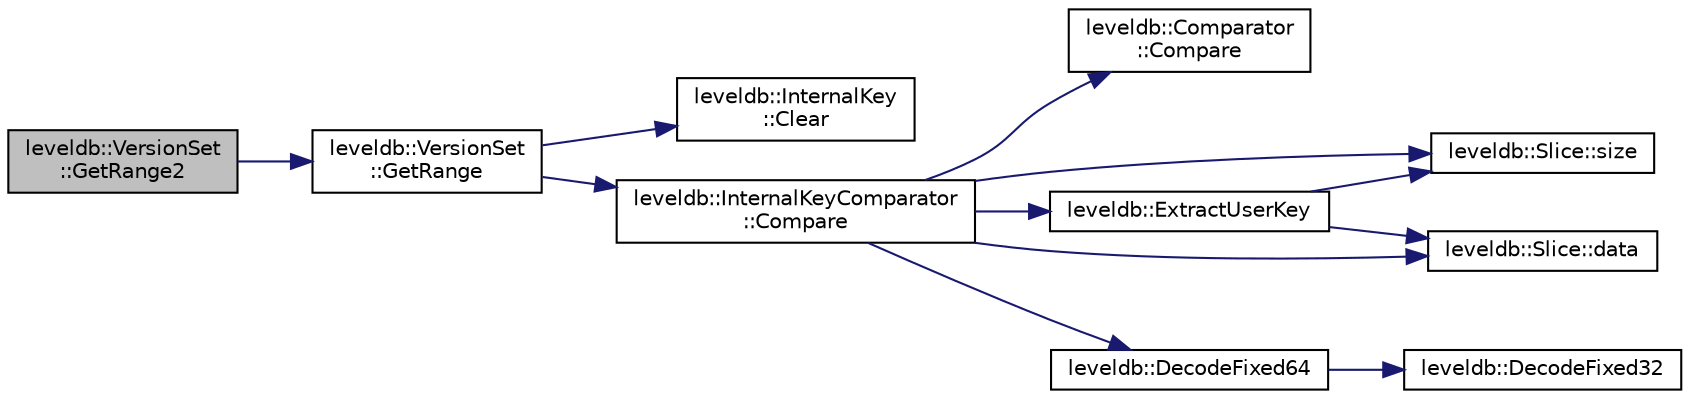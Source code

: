 digraph "leveldb::VersionSet::GetRange2"
{
  edge [fontname="Helvetica",fontsize="10",labelfontname="Helvetica",labelfontsize="10"];
  node [fontname="Helvetica",fontsize="10",shape=record];
  rankdir="LR";
  Node1 [label="leveldb::VersionSet\l::GetRange2",height=0.2,width=0.4,color="black", fillcolor="grey75", style="filled" fontcolor="black"];
  Node1 -> Node2 [color="midnightblue",fontsize="10",style="solid"];
  Node2 [label="leveldb::VersionSet\l::GetRange",height=0.2,width=0.4,color="black", fillcolor="white", style="filled",URL="$classleveldb_1_1_version_set.html#a4bba8e7761e985933a27ad44ec98f70d"];
  Node2 -> Node3 [color="midnightblue",fontsize="10",style="solid"];
  Node3 [label="leveldb::InternalKey\l::Clear",height=0.2,width=0.4,color="black", fillcolor="white", style="filled",URL="$classleveldb_1_1_internal_key.html#ab6e9ebec1bf567de89d8dd34fdc51f86"];
  Node2 -> Node4 [color="midnightblue",fontsize="10",style="solid"];
  Node4 [label="leveldb::InternalKeyComparator\l::Compare",height=0.2,width=0.4,color="black", fillcolor="white", style="filled",URL="$classleveldb_1_1_internal_key_comparator.html#a6469a0d67a9025173d31ec6e1cd5f80e"];
  Node4 -> Node5 [color="midnightblue",fontsize="10",style="solid"];
  Node5 [label="leveldb::Comparator\l::Compare",height=0.2,width=0.4,color="black", fillcolor="white", style="filled",URL="$structleveldb_1_1_comparator.html#a05dae6edcad3c7db23827c0233d74039"];
  Node4 -> Node6 [color="midnightblue",fontsize="10",style="solid"];
  Node6 [label="leveldb::ExtractUserKey",height=0.2,width=0.4,color="black", fillcolor="white", style="filled",URL="$namespaceleveldb.html#a1c889869840312393b805ad91a41b94f"];
  Node6 -> Node7 [color="midnightblue",fontsize="10",style="solid"];
  Node7 [label="leveldb::Slice::size",height=0.2,width=0.4,color="black", fillcolor="white", style="filled",URL="$classleveldb_1_1_slice.html#a947d3173f04f8a30553e89046daf91d5"];
  Node6 -> Node8 [color="midnightblue",fontsize="10",style="solid"];
  Node8 [label="leveldb::Slice::data",height=0.2,width=0.4,color="black", fillcolor="white", style="filled",URL="$classleveldb_1_1_slice.html#aa64861043d9deee6889461bf0593cf73"];
  Node4 -> Node9 [color="midnightblue",fontsize="10",style="solid"];
  Node9 [label="leveldb::DecodeFixed64",height=0.2,width=0.4,color="black", fillcolor="white", style="filled",URL="$namespaceleveldb.html#a239098b0291873752d0be16633652825"];
  Node9 -> Node10 [color="midnightblue",fontsize="10",style="solid"];
  Node10 [label="leveldb::DecodeFixed32",height=0.2,width=0.4,color="black", fillcolor="white", style="filled",URL="$namespaceleveldb.html#adae574304f9d1ed3e95742167cd449a9"];
  Node4 -> Node8 [color="midnightblue",fontsize="10",style="solid"];
  Node4 -> Node7 [color="midnightblue",fontsize="10",style="solid"];
}
